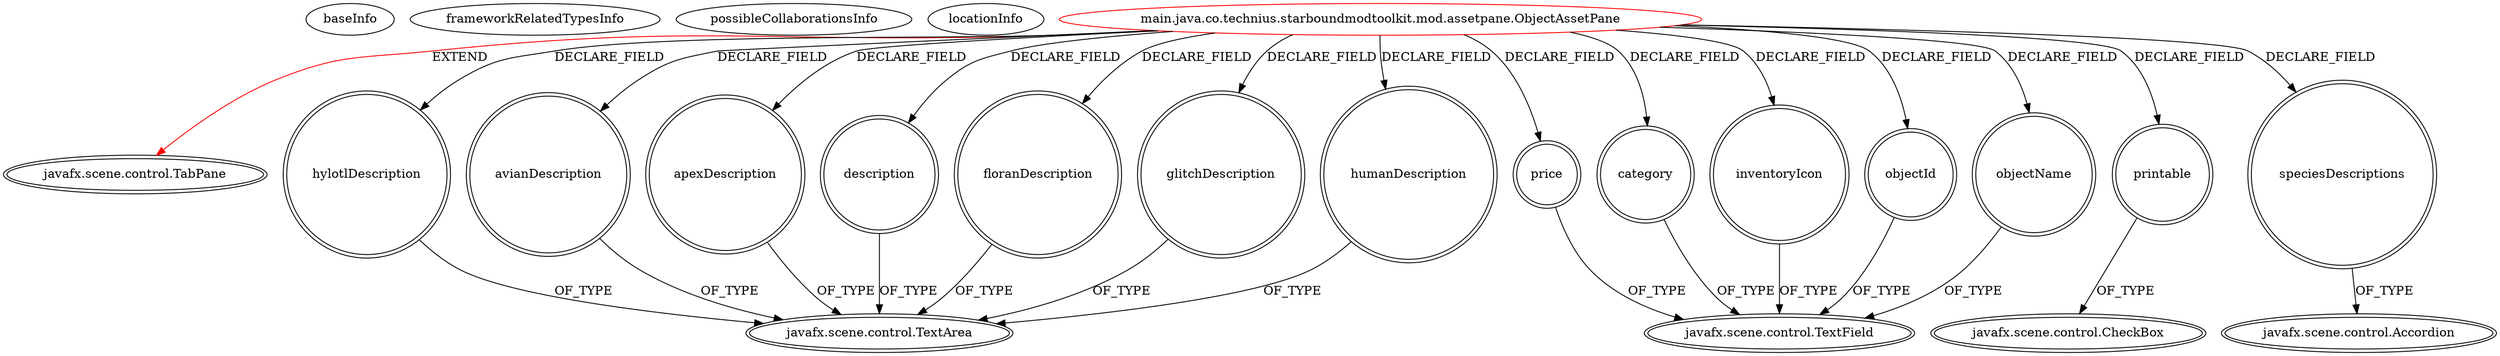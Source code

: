 digraph {
baseInfo[graphId=1446,category="extension_graph",isAnonymous=false,possibleRelation=false]
frameworkRelatedTypesInfo[0="javafx.scene.control.TabPane"]
possibleCollaborationsInfo[]
locationInfo[projectName="Technius-Starbound-Mod-Toolkit",filePath="/Technius-Starbound-Mod-Toolkit/Starbound-Mod-Toolkit-master/src/main/java/co/technius/starboundmodtoolkit/mod/assetpane/ObjectAssetPane.java",contextSignature="ObjectAssetPane",graphId="1446"]
0[label="main.java.co.technius.starboundmodtoolkit.mod.assetpane.ObjectAssetPane",vertexType="ROOT_CLIENT_CLASS_DECLARATION",isFrameworkType=false,color=red]
1[label="javafx.scene.control.TabPane",vertexType="FRAMEWORK_CLASS_TYPE",isFrameworkType=true,peripheries=2]
2[label="apexDescription",vertexType="FIELD_DECLARATION",isFrameworkType=true,peripheries=2,shape=circle]
3[label="javafx.scene.control.TextArea",vertexType="FRAMEWORK_CLASS_TYPE",isFrameworkType=true,peripheries=2]
4[label="avianDescription",vertexType="FIELD_DECLARATION",isFrameworkType=true,peripheries=2,shape=circle]
6[label="category",vertexType="FIELD_DECLARATION",isFrameworkType=true,peripheries=2,shape=circle]
7[label="javafx.scene.control.TextField",vertexType="FRAMEWORK_CLASS_TYPE",isFrameworkType=true,peripheries=2]
8[label="description",vertexType="FIELD_DECLARATION",isFrameworkType=true,peripheries=2,shape=circle]
10[label="floranDescription",vertexType="FIELD_DECLARATION",isFrameworkType=true,peripheries=2,shape=circle]
12[label="glitchDescription",vertexType="FIELD_DECLARATION",isFrameworkType=true,peripheries=2,shape=circle]
14[label="humanDescription",vertexType="FIELD_DECLARATION",isFrameworkType=true,peripheries=2,shape=circle]
16[label="hylotlDescription",vertexType="FIELD_DECLARATION",isFrameworkType=true,peripheries=2,shape=circle]
18[label="inventoryIcon",vertexType="FIELD_DECLARATION",isFrameworkType=true,peripheries=2,shape=circle]
20[label="objectId",vertexType="FIELD_DECLARATION",isFrameworkType=true,peripheries=2,shape=circle]
22[label="objectName",vertexType="FIELD_DECLARATION",isFrameworkType=true,peripheries=2,shape=circle]
24[label="price",vertexType="FIELD_DECLARATION",isFrameworkType=true,peripheries=2,shape=circle]
26[label="printable",vertexType="FIELD_DECLARATION",isFrameworkType=true,peripheries=2,shape=circle]
27[label="javafx.scene.control.CheckBox",vertexType="FRAMEWORK_CLASS_TYPE",isFrameworkType=true,peripheries=2]
28[label="speciesDescriptions",vertexType="FIELD_DECLARATION",isFrameworkType=true,peripheries=2,shape=circle]
29[label="javafx.scene.control.Accordion",vertexType="FRAMEWORK_CLASS_TYPE",isFrameworkType=true,peripheries=2]
0->1[label="EXTEND",color=red]
0->2[label="DECLARE_FIELD"]
2->3[label="OF_TYPE"]
0->4[label="DECLARE_FIELD"]
4->3[label="OF_TYPE"]
0->6[label="DECLARE_FIELD"]
6->7[label="OF_TYPE"]
0->8[label="DECLARE_FIELD"]
8->3[label="OF_TYPE"]
0->10[label="DECLARE_FIELD"]
10->3[label="OF_TYPE"]
0->12[label="DECLARE_FIELD"]
12->3[label="OF_TYPE"]
0->14[label="DECLARE_FIELD"]
14->3[label="OF_TYPE"]
0->16[label="DECLARE_FIELD"]
16->3[label="OF_TYPE"]
0->18[label="DECLARE_FIELD"]
18->7[label="OF_TYPE"]
0->20[label="DECLARE_FIELD"]
20->7[label="OF_TYPE"]
0->22[label="DECLARE_FIELD"]
22->7[label="OF_TYPE"]
0->24[label="DECLARE_FIELD"]
24->7[label="OF_TYPE"]
0->26[label="DECLARE_FIELD"]
26->27[label="OF_TYPE"]
0->28[label="DECLARE_FIELD"]
28->29[label="OF_TYPE"]
}
